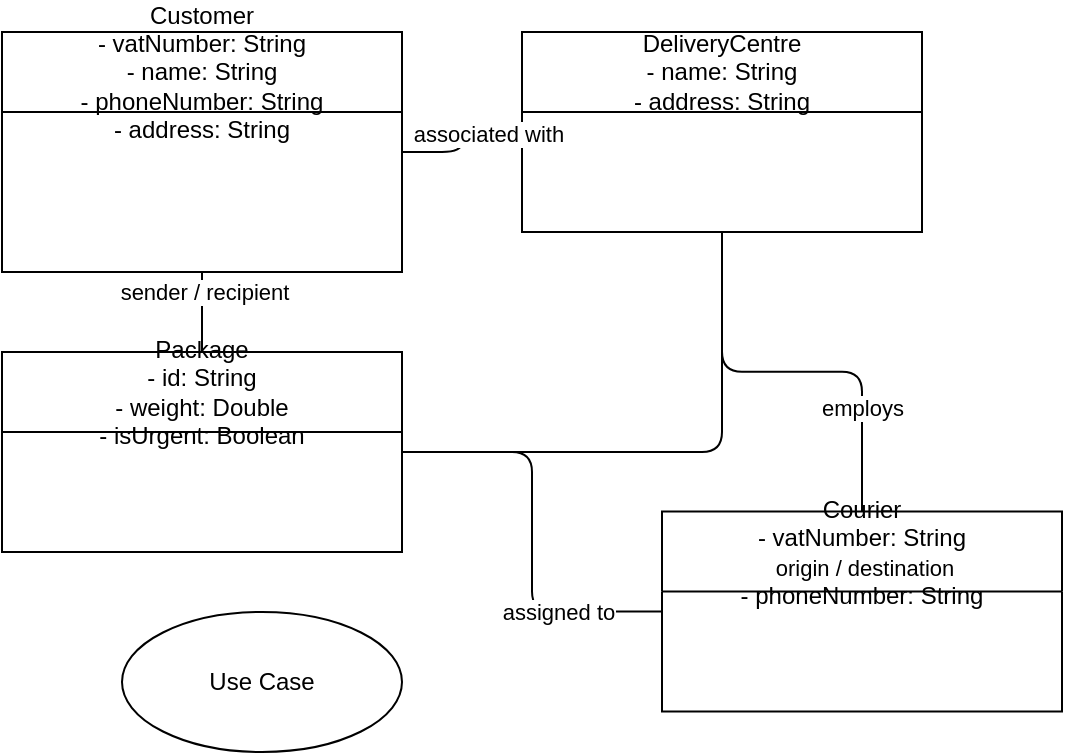 <mxfile version="26.2.12">
  <diagram name="UML Delivery System" id="0Lsa5ux-WwB4oqEBvzWQ">
    <mxGraphModel dx="718" dy="430" grid="1" gridSize="10" guides="1" tooltips="1" connect="1" arrows="1" fold="1" page="1" pageScale="1" pageWidth="850" pageHeight="1100" math="0" shadow="0">
      <root>
        <mxCell id="0" />
        <mxCell id="1" parent="0" />
        <mxCell id="TjhT0K7cIYO8G3Vg2adX-21" value="Customer&#xa;- vatNumber: String&#xa;- name: String&#xa;- phoneNumber: String&#xa;- address: String" style="shape=swimlane;whiteSpace=wrap;container=1;" vertex="1" parent="1">
          <mxGeometry x="40" y="40" width="200" height="120" as="geometry" />
        </mxCell>
        <mxCell id="TjhT0K7cIYO8G3Vg2adX-22" value="DeliveryCentre&#xa;- name: String&#xa;- address: String" style="shape=swimlane;whiteSpace=wrap;container=1;" vertex="1" parent="1">
          <mxGeometry x="300" y="40" width="200" height="100" as="geometry" />
        </mxCell>
        <mxCell id="TjhT0K7cIYO8G3Vg2adX-23" value="Courier&#xa;- vatNumber: String&#xa;- name: String&#xa;- phoneNumber: String" style="shape=swimlane;whiteSpace=wrap;container=1;" vertex="1" parent="1">
          <mxGeometry x="370" y="279.71" width="200" height="100" as="geometry" />
        </mxCell>
        <mxCell id="TjhT0K7cIYO8G3Vg2adX-24" value="Package&#xa;- id: String&#xa;- weight: Double&#xa;- isUrgent: Boolean" style="shape=swimlane;whiteSpace=wrap;container=1;" vertex="1" parent="1">
          <mxGeometry x="40" y="200" width="200" height="100" as="geometry" />
        </mxCell>
        <mxCell id="TjhT0K7cIYO8G3Vg2adX-25" style="endArrow=none;startArrow=none;edgeStyle=orthogonalEdgeStyle;" edge="1" parent="1" source="TjhT0K7cIYO8G3Vg2adX-21" target="TjhT0K7cIYO8G3Vg2adX-22">
          <mxGeometry relative="1" as="geometry" />
        </mxCell>
        <mxCell id="TjhT0K7cIYO8G3Vg2adX-26" value="associated with" style="edgeLabel;html=1;align=center;verticalAlign=middle;" vertex="1" connectable="0" parent="TjhT0K7cIYO8G3Vg2adX-25">
          <mxGeometry x="0.5" y="-0.5" relative="1" as="geometry" />
        </mxCell>
        <mxCell id="TjhT0K7cIYO8G3Vg2adX-27" style="endArrow=none;startArrow=none;edgeStyle=orthogonalEdgeStyle;" edge="1" parent="1" source="TjhT0K7cIYO8G3Vg2adX-22" target="TjhT0K7cIYO8G3Vg2adX-23">
          <mxGeometry relative="1" as="geometry" />
        </mxCell>
        <mxCell id="TjhT0K7cIYO8G3Vg2adX-28" value="employs" style="edgeLabel;html=1;align=center;verticalAlign=middle;" vertex="1" connectable="0" parent="TjhT0K7cIYO8G3Vg2adX-27">
          <mxGeometry x="0.5" y="-0.5" relative="1" as="geometry" />
        </mxCell>
        <mxCell id="TjhT0K7cIYO8G3Vg2adX-29" style="endArrow=none;startArrow=none;edgeStyle=orthogonalEdgeStyle;" edge="1" parent="1" source="TjhT0K7cIYO8G3Vg2adX-24" target="TjhT0K7cIYO8G3Vg2adX-21">
          <mxGeometry relative="1" as="geometry" />
        </mxCell>
        <mxCell id="TjhT0K7cIYO8G3Vg2adX-30" value="sender / recipient" style="edgeLabel;html=1;align=center;verticalAlign=middle;" vertex="1" connectable="0" parent="TjhT0K7cIYO8G3Vg2adX-29">
          <mxGeometry x="0.5" y="-0.5" relative="1" as="geometry" />
        </mxCell>
        <mxCell id="TjhT0K7cIYO8G3Vg2adX-31" style="endArrow=none;startArrow=none;edgeStyle=orthogonalEdgeStyle;" edge="1" parent="1" source="TjhT0K7cIYO8G3Vg2adX-24" target="TjhT0K7cIYO8G3Vg2adX-23">
          <mxGeometry relative="1" as="geometry" />
        </mxCell>
        <mxCell id="TjhT0K7cIYO8G3Vg2adX-32" value="assigned to" style="edgeLabel;html=1;align=center;verticalAlign=middle;" vertex="1" connectable="0" parent="TjhT0K7cIYO8G3Vg2adX-31">
          <mxGeometry x="0.5" y="-0.5" relative="1" as="geometry" />
        </mxCell>
        <mxCell id="TjhT0K7cIYO8G3Vg2adX-33" style="endArrow=none;startArrow=none;edgeStyle=orthogonalEdgeStyle;" edge="1" parent="1" source="TjhT0K7cIYO8G3Vg2adX-24" target="TjhT0K7cIYO8G3Vg2adX-22">
          <mxGeometry relative="1" as="geometry" />
        </mxCell>
        <mxCell id="TjhT0K7cIYO8G3Vg2adX-34" value="origin / destination" style="edgeLabel;html=1;align=center;verticalAlign=middle;" vertex="1" connectable="0" parent="TjhT0K7cIYO8G3Vg2adX-33">
          <mxGeometry x="0.5" y="-0.5" relative="1" as="geometry">
            <mxPoint x="70" y="100" as="offset" />
          </mxGeometry>
        </mxCell>
        <mxCell id="TjhT0K7cIYO8G3Vg2adX-35" value="Use Case" style="ellipse;whiteSpace=wrap;html=1;" vertex="1" parent="1">
          <mxGeometry x="100" y="330" width="140" height="70" as="geometry" />
        </mxCell>
      </root>
    </mxGraphModel>
  </diagram>
</mxfile>
